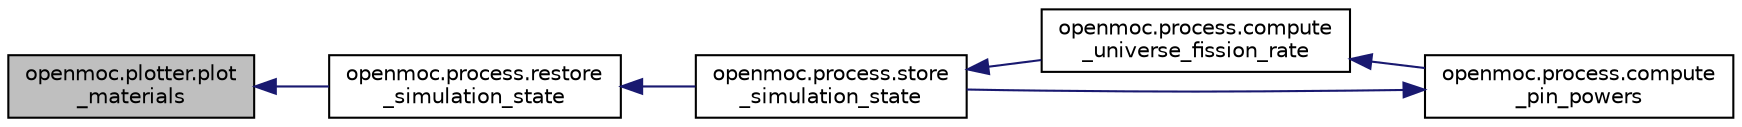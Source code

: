 digraph "openmoc.plotter.plot_materials"
{
  edge [fontname="Helvetica",fontsize="10",labelfontname="Helvetica",labelfontsize="10"];
  node [fontname="Helvetica",fontsize="10",shape=record];
  rankdir="LR";
  Node1 [label="openmoc.plotter.plot\l_materials",height=0.2,width=0.4,color="black", fillcolor="grey75", style="filled" fontcolor="black"];
  Node1 -> Node2 [dir="back",color="midnightblue",fontsize="10",style="solid",fontname="Helvetica"];
  Node2 [label="openmoc.process.restore\l_simulation_state",height=0.2,width=0.4,color="black", fillcolor="white", style="filled",URL="$namespaceopenmoc_1_1process.html#a20436071e0dfd32af17c67bf86636a93",tooltip="This method restores all of the data for an OpenMOC simulation from a a binary file for downstream da..."];
  Node2 -> Node3 [dir="back",color="midnightblue",fontsize="10",style="solid",fontname="Helvetica"];
  Node3 [label="openmoc.process.store\l_simulation_state",height=0.2,width=0.4,color="black", fillcolor="white", style="filled",URL="$namespaceopenmoc_1_1process.html#a151286616e1ef981c7488979ffd1fe06",tooltip="This method stores all of the data for an OpenMOC simulation to a a binary file for downstream data p..."];
  Node3 -> Node4 [dir="back",color="midnightblue",fontsize="10",style="solid",fontname="Helvetica"];
  Node4 [label="openmoc.process.compute\l_universe_fission_rate",height=0.2,width=0.4,color="black", fillcolor="white", style="filled",URL="$namespaceopenmoc_1_1process.html#a6115e946c5118ee95f71ffed07034df5",tooltip="A recursive routine to compute the fission rate for all cells in a given universe, and for all universes contained within those cells."];
  Node4 -> Node5 [dir="back",color="midnightblue",fontsize="10",style="solid",fontname="Helvetica"];
  Node5 [label="openmoc.process.compute\l_pin_powers",height=0.2,width=0.4,color="black", fillcolor="white", style="filled",URL="$namespaceopenmoc_1_1process.html#ad313c9844294d5e285b5943664389a0f",tooltip="This routine is computes the fission rate in each flat source region, and combines the rates into pin..."];
  Node5 -> Node3 [dir="back",color="midnightblue",fontsize="10",style="solid",fontname="Helvetica"];
}
